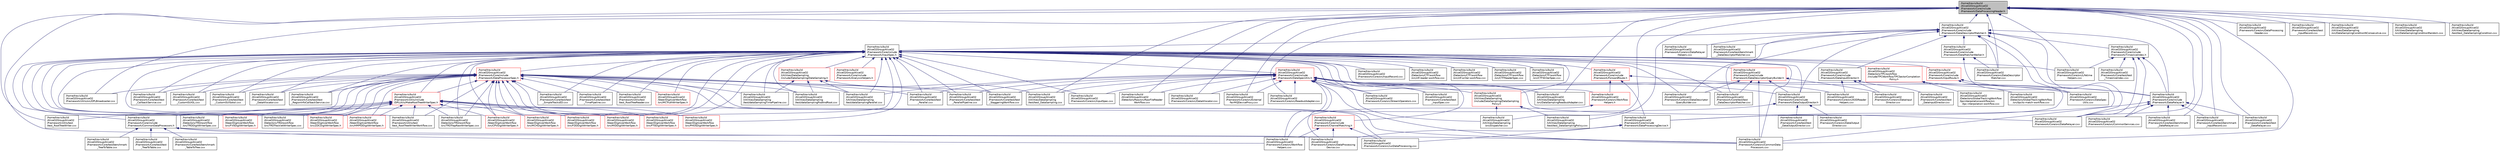 digraph "/home/travis/build/AliceO2Group/AliceO2/Framework/Core/include/Framework/DataProcessingHeader.h"
{
 // INTERACTIVE_SVG=YES
  bgcolor="transparent";
  edge [fontname="Helvetica",fontsize="10",labelfontname="Helvetica",labelfontsize="10"];
  node [fontname="Helvetica",fontsize="10",shape=record];
  Node14 [label="/home/travis/build\l/AliceO2Group/AliceO2\l/Framework/Core/include\l/Framework/DataProcessingHeader.h",height=0.2,width=0.4,color="black", fillcolor="grey75", style="filled", fontcolor="black"];
  Node14 -> Node15 [dir="back",color="midnightblue",fontsize="10",style="solid",fontname="Helvetica"];
  Node15 [label="/home/travis/build\l/AliceO2Group/AliceO2\l/Detectors/Raw/src/RawFileReader\lWorkflow.cxx",height=0.2,width=0.4,color="black",URL="$d3/d87/RawFileReaderWorkflow_8cxx.html"];
  Node14 -> Node16 [dir="back",color="midnightblue",fontsize="10",style="solid",fontname="Helvetica"];
  Node16 [label="/home/travis/build\l/AliceO2Group/AliceO2\l/Framework/Core/include\l/Framework/DataDescriptorMatcher.h",height=0.2,width=0.4,color="black",URL="$d3/da3/DataDescriptorMatcher_8h.html"];
  Node16 -> Node17 [dir="back",color="midnightblue",fontsize="10",style="solid",fontname="Helvetica"];
  Node17 [label="/home/travis/build\l/AliceO2Group/AliceO2\l/Framework/Core/include\l/Framework/DataInputDirector.h",height=0.2,width=0.4,color="black",URL="$d0/d9c/DataInputDirector_8h.html"];
  Node17 -> Node18 [dir="back",color="midnightblue",fontsize="10",style="solid",fontname="Helvetica"];
  Node18 [label="/home/travis/build\l/AliceO2Group/AliceO2\l/Framework/Core/src/AODReader\lHelpers.cxx",height=0.2,width=0.4,color="black",URL="$d4/dc5/AODReaderHelpers_8cxx.html"];
  Node17 -> Node19 [dir="back",color="midnightblue",fontsize="10",style="solid",fontname="Helvetica"];
  Node19 [label="/home/travis/build\l/AliceO2Group/AliceO2\l/Framework/Core/src/DataInput\lDirector.cxx",height=0.2,width=0.4,color="black",URL="$d6/d2a/DataInputDirector_8cxx.html"];
  Node17 -> Node20 [dir="back",color="midnightblue",fontsize="10",style="solid",fontname="Helvetica"];
  Node20 [label="/home/travis/build\l/AliceO2Group/AliceO2\l/Framework/Core/test/test\l_DataInputDirector.cxx",height=0.2,width=0.4,color="black",URL="$df/d68/test__DataInputDirector_8cxx.html"];
  Node16 -> Node21 [dir="back",color="midnightblue",fontsize="10",style="solid",fontname="Helvetica"];
  Node21 [label="/home/travis/build\l/AliceO2Group/AliceO2\l/Framework/Core/include\l/Framework/DataMatcherWalker.h",height=0.2,width=0.4,color="black",URL="$d7/dc7/DataMatcherWalker_8h.html"];
  Node21 -> Node22 [dir="back",color="midnightblue",fontsize="10",style="solid",fontname="Helvetica"];
  Node22 [label="/home/travis/build\l/AliceO2Group/AliceO2\l/Framework/Core/src/DataDescriptor\lMatcher.cxx",height=0.2,width=0.4,color="black",URL="$d0/d2b/DataDescriptorMatcher_8cxx.html"];
  Node21 -> Node23 [dir="back",color="midnightblue",fontsize="10",style="solid",fontname="Helvetica"];
  Node23 [label="/home/travis/build\l/AliceO2Group/AliceO2\l/Framework/Core/src/DataSpec\lUtils.cxx",height=0.2,width=0.4,color="black",URL="$d4/dab/DataSpecUtils_8cxx.html"];
  Node16 -> Node24 [dir="back",color="midnightblue",fontsize="10",style="solid",fontname="Helvetica"];
  Node24 [label="/home/travis/build\l/AliceO2Group/AliceO2\l/Framework/Core/include\l/Framework/DataOutputDirector.h",height=0.2,width=0.4,color="black",URL="$d4/d61/DataOutputDirector_8h.html"];
  Node24 -> Node25 [dir="back",color="midnightblue",fontsize="10",style="solid",fontname="Helvetica"];
  Node25 [label="/home/travis/build\l/AliceO2Group/AliceO2\l/Framework/Core/include\l/Framework/CommonDataProcessors.h",height=0.2,width=0.4,color="black",URL="$d6/d58/CommonDataProcessors_8h.html"];
  Node25 -> Node26 [dir="back",color="midnightblue",fontsize="10",style="solid",fontname="Helvetica"];
  Node26 [label="/home/travis/build\l/AliceO2Group/AliceO2\l/Framework/Core/src/CommonData\lProcessors.cxx",height=0.2,width=0.4,color="black",URL="$df/d93/CommonDataProcessors_8cxx.html"];
  Node25 -> Node27 [dir="back",color="midnightblue",fontsize="10",style="solid",fontname="Helvetica"];
  Node27 [label="/home/travis/build\l/AliceO2Group/AliceO2\l/Framework/Core/src/Workflow\lHelpers.cxx",height=0.2,width=0.4,color="black",URL="$dc/da7/WorkflowHelpers_8cxx.html"];
  Node25 -> Node28 [dir="back",color="midnightblue",fontsize="10",style="solid",fontname="Helvetica"];
  Node28 [label="/home/travis/build\l/AliceO2Group/AliceO2\l/Framework/Core/test/benchmark\l_TableToTree.cxx",height=0.2,width=0.4,color="black",URL="$d9/dd7/benchmark__TableToTree_8cxx.html"];
  Node25 -> Node29 [dir="back",color="midnightblue",fontsize="10",style="solid",fontname="Helvetica"];
  Node29 [label="/home/travis/build\l/AliceO2Group/AliceO2\l/Framework/Core/test/benchmark\l_TreeToTable.cxx",height=0.2,width=0.4,color="black",URL="$dc/dc4/benchmark__TreeToTable_8cxx.html"];
  Node25 -> Node30 [dir="back",color="midnightblue",fontsize="10",style="solid",fontname="Helvetica"];
  Node30 [label="/home/travis/build\l/AliceO2Group/AliceO2\l/Framework/Core/test/test\l_TreeToTable.cxx",height=0.2,width=0.4,color="black",URL="$da/dae/test__TreeToTable_8cxx.html"];
  Node24 -> Node31 [dir="back",color="midnightblue",fontsize="10",style="solid",fontname="Helvetica"];
  Node31 [label="/home/travis/build\l/AliceO2Group/AliceO2\l/Framework/Core/src/DataOutput\lDirector.cxx",height=0.2,width=0.4,color="black",URL="$db/d61/DataOutputDirector_8cxx.html"];
  Node24 -> Node32 [dir="back",color="midnightblue",fontsize="10",style="solid",fontname="Helvetica"];
  Node32 [label="/home/travis/build\l/AliceO2Group/AliceO2\l/Framework/Core/test/test\l_DataOutputDirector.cxx",height=0.2,width=0.4,color="black",URL="$d8/de2/test__DataOutputDirector_8cxx.html"];
  Node16 -> Node33 [dir="back",color="midnightblue",fontsize="10",style="solid",fontname="Helvetica"];
  Node33 [label="/home/travis/build\l/AliceO2Group/AliceO2\l/Framework/Core/include\l/Framework/DataRelayer.h",height=0.2,width=0.4,color="black",URL="$df/d59/DataRelayer_8h.html"];
  Node33 -> Node34 [dir="back",color="midnightblue",fontsize="10",style="solid",fontname="Helvetica"];
  Node34 [label="/home/travis/build\l/AliceO2Group/AliceO2\l/Framework/Core/include\l/Framework/DataProcessingDevice.h",height=0.2,width=0.4,color="black",URL="$d3/d4b/DataProcessingDevice_8h.html"];
  Node34 -> Node35 [dir="back",color="midnightblue",fontsize="10",style="solid",fontname="Helvetica"];
  Node35 [label="/home/travis/build\l/AliceO2Group/AliceO2\l/Framework/Core/src/DataProcessing\lDevice.cxx",height=0.2,width=0.4,color="black",URL="$db/dac/DataProcessingDevice_8cxx.html"];
  Node34 -> Node36 [dir="back",color="midnightblue",fontsize="10",style="solid",fontname="Helvetica"];
  Node36 [label="/home/travis/build\l/AliceO2Group/AliceO2\l/Framework/Core/src/runDataProcessing.cxx",height=0.2,width=0.4,color="black",URL="$d7/d54/runDataProcessing_8cxx.html"];
  Node33 -> Node37 [dir="back",color="midnightblue",fontsize="10",style="solid",fontname="Helvetica"];
  Node37 [label="/home/travis/build\l/AliceO2Group/AliceO2\l/Framework/Core/src/CommonServices.cxx",height=0.2,width=0.4,color="black",URL="$dd/d27/CommonServices_8cxx.html"];
  Node33 -> Node38 [dir="back",color="midnightblue",fontsize="10",style="solid",fontname="Helvetica"];
  Node38 [label="/home/travis/build\l/AliceO2Group/AliceO2\l/Framework/Core/src/DataRelayer.cxx",height=0.2,width=0.4,color="black",URL="$d1/d57/DataRelayer_8cxx.html"];
  Node33 -> Node39 [dir="back",color="midnightblue",fontsize="10",style="solid",fontname="Helvetica"];
  Node39 [label="/home/travis/build\l/AliceO2Group/AliceO2\l/Framework/Core/test/benchmark\l_DataRelayer.cxx",height=0.2,width=0.4,color="black",URL="$d8/dd6/benchmark__DataRelayer_8cxx.html"];
  Node33 -> Node40 [dir="back",color="midnightblue",fontsize="10",style="solid",fontname="Helvetica"];
  Node40 [label="/home/travis/build\l/AliceO2Group/AliceO2\l/Framework/Core/test/benchmark\l_InputRecord.cxx",height=0.2,width=0.4,color="black",URL="$df/d93/benchmark__InputRecord_8cxx.html"];
  Node33 -> Node41 [dir="back",color="midnightblue",fontsize="10",style="solid",fontname="Helvetica"];
  Node41 [label="/home/travis/build\l/AliceO2Group/AliceO2\l/Framework/Core/test/test\l_DataRelayer.cxx",height=0.2,width=0.4,color="black",URL="$dc/d6d/test__DataRelayer_8cxx.html"];
  Node16 -> Node42 [dir="back",color="midnightblue",fontsize="10",style="solid",fontname="Helvetica"];
  Node42 [label="/home/travis/build\l/AliceO2Group/AliceO2\l/Framework/Core/include\l/Framework/InputSpec.h",height=0.2,width=0.4,color="black",URL="$d5/d3f/InputSpec_8h.html"];
  Node42 -> Node43 [dir="back",color="midnightblue",fontsize="10",style="solid",fontname="Helvetica"];
  Node43 [label="/home/travis/build\l/AliceO2Group/AliceO2\l/Detectors/CTF/workflow\l/src/ctf-reader-workflow.cxx",height=0.2,width=0.4,color="black",URL="$dc/d55/ctf-reader-workflow_8cxx.html"];
  Node42 -> Node44 [dir="back",color="midnightblue",fontsize="10",style="solid",fontname="Helvetica"];
  Node44 [label="/home/travis/build\l/AliceO2Group/AliceO2\l/Detectors/CTF/workflow\l/src/ctf-writer-workflow.cxx",height=0.2,width=0.4,color="black",URL="$d7/dcb/ctf-writer-workflow_8cxx.html"];
  Node42 -> Node45 [dir="back",color="midnightblue",fontsize="10",style="solid",fontname="Helvetica"];
  Node45 [label="/home/travis/build\l/AliceO2Group/AliceO2\l/Detectors/CTF/workflow\l/src/CTFReaderSpec.cxx",height=0.2,width=0.4,color="black",URL="$d8/d12/CTFReaderSpec_8cxx.html"];
  Node42 -> Node46 [dir="back",color="midnightblue",fontsize="10",style="solid",fontname="Helvetica"];
  Node46 [label="/home/travis/build\l/AliceO2Group/AliceO2\l/Detectors/CTF/workflow\l/src/CTFWriterSpec.cxx",height=0.2,width=0.4,color="black",URL="$d4/dd7/CTFWriterSpec_8cxx.html"];
  Node42 -> Node47 [dir="back",color="midnightblue",fontsize="10",style="solid",fontname="Helvetica"];
  Node47 [label="/home/travis/build\l/AliceO2Group/AliceO2\l/Detectors/TPC/workflow\l/include/TPCWorkflow/TPCSectorCompletion\lPolicy.h",height=0.2,width=0.4,color="red",URL="$df/d6d/TPCSectorCompletionPolicy_8h.html",tooltip="DPL completion policy helper for TPC scetor data. "];
  Node47 -> Node48 [dir="back",color="midnightblue",fontsize="10",style="solid",fontname="Helvetica"];
  Node48 [label="/home/travis/build\l/AliceO2Group/AliceO2\l/Detectors/GlobalTrackingWorkflow\l/src/tpcits-match-workflow.cxx",height=0.2,width=0.4,color="black",URL="$db/d94/tpcits-match-workflow_8cxx.html"];
  Node47 -> Node49 [dir="back",color="midnightblue",fontsize="10",style="solid",fontname="Helvetica"];
  Node49 [label="/home/travis/build\l/AliceO2Group/AliceO2\l/Detectors/GlobalTrackingWorkflow\l/tpcinterpolationworkflow/src\l/tpc-interpolation-workflow.cxx",height=0.2,width=0.4,color="black",URL="$d5/d57/tpc-interpolation-workflow_8cxx.html"];
  Node42 -> Node52 [dir="back",color="midnightblue",fontsize="10",style="solid",fontname="Helvetica"];
  Node52 [label="/home/travis/build\l/AliceO2Group/AliceO2\l/Detectors/TRD/workflow\l/src/TRDDigitWriterSpec.cxx",height=0.2,width=0.4,color="black",URL="$dd/d1a/TRDDigitWriterSpec_8cxx.html"];
  Node42 -> Node53 [dir="back",color="midnightblue",fontsize="10",style="solid",fontname="Helvetica"];
  Node53 [label="/home/travis/build\l/AliceO2Group/AliceO2\l/Detectors/TRD/workflow\l/src/TRDTrackletWriterSpec.cxx",height=0.2,width=0.4,color="black",URL="$d0/dfb/TRDTrackletWriterSpec_8cxx.html"];
  Node42 -> Node54 [dir="back",color="midnightblue",fontsize="10",style="solid",fontname="Helvetica"];
  Node54 [label="/home/travis/build\l/AliceO2Group/AliceO2\l/Detectors/TRD/workflow\l/src/TRDTrapRawWriterSpec.cxx",height=0.2,width=0.4,color="black",URL="$d1/d78/TRDTrapRawWriterSpec_8cxx.html"];
  Node42 -> Node55 [dir="back",color="midnightblue",fontsize="10",style="solid",fontname="Helvetica"];
  Node55 [label="/home/travis/build\l/AliceO2Group/AliceO2\l/Framework/Core/include\l/Framework/AnalysisHelpers.h",height=0.2,width=0.4,color="red",URL="$db/d34/AnalysisHelpers_8h.html"];
  Node42 -> Node151 [dir="back",color="midnightblue",fontsize="10",style="solid",fontname="Helvetica"];
  Node151 [label="/home/travis/build\l/AliceO2Group/AliceO2\l/Framework/Core/include\l/Framework/ChannelMatching.h",height=0.2,width=0.4,color="red",URL="$d3/d2c/ChannelMatching_8h.html"];
  Node151 -> Node35 [dir="back",color="midnightblue",fontsize="10",style="solid",fontname="Helvetica"];
  Node151 -> Node36 [dir="back",color="midnightblue",fontsize="10",style="solid",fontname="Helvetica"];
  Node151 -> Node27 [dir="back",color="midnightblue",fontsize="10",style="solid",fontname="Helvetica"];
  Node42 -> Node25 [dir="back",color="midnightblue",fontsize="10",style="solid",fontname="Helvetica"];
  Node42 -> Node155 [dir="back",color="midnightblue",fontsize="10",style="solid",fontname="Helvetica"];
  Node155 [label="/home/travis/build\l/AliceO2Group/AliceO2\l/Framework/Core/include\l/Framework/DataDescriptorQueryBuilder.h",height=0.2,width=0.4,color="red",URL="$db/de2/DataDescriptorQueryBuilder_8h.html"];
  Node155 -> Node24 [dir="back",color="midnightblue",fontsize="10",style="solid",fontname="Helvetica"];
  Node155 -> Node26 [dir="back",color="midnightblue",fontsize="10",style="solid",fontname="Helvetica"];
  Node155 -> Node156 [dir="back",color="midnightblue",fontsize="10",style="solid",fontname="Helvetica"];
  Node156 [label="/home/travis/build\l/AliceO2Group/AliceO2\l/Framework/Core/src/DataDescriptor\lQueryBuilder.cxx",height=0.2,width=0.4,color="black",URL="$d3/d17/DataDescriptorQueryBuilder_8cxx.html"];
  Node155 -> Node19 [dir="back",color="midnightblue",fontsize="10",style="solid",fontname="Helvetica"];
  Node155 -> Node160 [dir="back",color="midnightblue",fontsize="10",style="solid",fontname="Helvetica"];
  Node160 [label="/home/travis/build\l/AliceO2Group/AliceO2\l/Framework/Core/test/test\l_DataDescriptorMatcher.cxx",height=0.2,width=0.4,color="black",URL="$dd/d1e/test__DataDescriptorMatcher_8cxx.html"];
  Node42 -> Node24 [dir="back",color="midnightblue",fontsize="10",style="solid",fontname="Helvetica"];
  Node42 -> Node163 [dir="back",color="midnightblue",fontsize="10",style="solid",fontname="Helvetica"];
  Node163 [label="/home/travis/build\l/AliceO2Group/AliceO2\l/Framework/Core/include\l/Framework/DataProcessorSpec.h",height=0.2,width=0.4,color="red",URL="$d0/df4/DataProcessorSpec_8h.html"];
  Node163 -> Node52 [dir="back",color="midnightblue",fontsize="10",style="solid",fontname="Helvetica"];
  Node163 -> Node53 [dir="back",color="midnightblue",fontsize="10",style="solid",fontname="Helvetica"];
  Node163 -> Node54 [dir="back",color="midnightblue",fontsize="10",style="solid",fontname="Helvetica"];
  Node163 -> Node25 [dir="back",color="midnightblue",fontsize="10",style="solid",fontname="Helvetica"];
  Node163 -> Node26 [dir="back",color="midnightblue",fontsize="10",style="solid",fontname="Helvetica"];
  Node163 -> Node36 [dir="back",color="midnightblue",fontsize="10",style="solid",fontname="Helvetica"];
  Node163 -> Node531 [dir="back",color="midnightblue",fontsize="10",style="solid",fontname="Helvetica"];
  Node531 [label="/home/travis/build\l/AliceO2Group/AliceO2\l/Framework/Core/test/test\l_CallbackService.cxx",height=0.2,width=0.4,color="black",URL="$db/d30/test__CallbackService_8cxx.html"];
  Node163 -> Node533 [dir="back",color="midnightblue",fontsize="10",style="solid",fontname="Helvetica"];
  Node533 [label="/home/travis/build\l/AliceO2Group/AliceO2\l/Framework/Core/test/test\l_CustomGUIGL.cxx",height=0.2,width=0.4,color="black",URL="$d5/d47/test__CustomGUIGL_8cxx.html"];
  Node163 -> Node534 [dir="back",color="midnightblue",fontsize="10",style="solid",fontname="Helvetica"];
  Node534 [label="/home/travis/build\l/AliceO2Group/AliceO2\l/Framework/Core/test/test\l_CustomGUISokol.cxx",height=0.2,width=0.4,color="black",URL="$d6/dd1/test__CustomGUISokol_8cxx.html"];
  Node163 -> Node535 [dir="back",color="midnightblue",fontsize="10",style="solid",fontname="Helvetica"];
  Node535 [label="/home/travis/build\l/AliceO2Group/AliceO2\l/Framework/Core/test/test\l_DataAllocator.cxx",height=0.2,width=0.4,color="black",URL="$d2/da2/test__DataAllocator_8cxx.html"];
  Node163 -> Node537 [dir="back",color="midnightblue",fontsize="10",style="solid",fontname="Helvetica"];
  Node537 [label="/home/travis/build\l/AliceO2Group/AliceO2\l/Framework/Core/test/test\l_Parallel.cxx",height=0.2,width=0.4,color="black",URL="$d3/d66/test__Parallel_8cxx.html"];
  Node163 -> Node538 [dir="back",color="midnightblue",fontsize="10",style="solid",fontname="Helvetica"];
  Node538 [label="/home/travis/build\l/AliceO2Group/AliceO2\l/Framework/Core/test/test\l_ParallelPipeline.cxx",height=0.2,width=0.4,color="black",URL="$d8/d7e/test__ParallelPipeline_8cxx.html"];
  Node163 -> Node541 [dir="back",color="midnightblue",fontsize="10",style="solid",fontname="Helvetica"];
  Node541 [label="/home/travis/build\l/AliceO2Group/AliceO2\l/Framework/Core/test/test\l_RegionInfoCallbackService.cxx",height=0.2,width=0.4,color="black",URL="$d7/d71/test__RegionInfoCallbackService_8cxx.html"];
  Node163 -> Node548 [dir="back",color="midnightblue",fontsize="10",style="solid",fontname="Helvetica"];
  Node548 [label="/home/travis/build\l/AliceO2Group/AliceO2\l/Framework/Core/test/test\l_SimpleTracksED.cxx",height=0.2,width=0.4,color="black",URL="$d7/d18/test__SimpleTracksED_8cxx.html"];
  Node163 -> Node485 [dir="back",color="midnightblue",fontsize="10",style="solid",fontname="Helvetica"];
  Node485 [label="/home/travis/build\l/AliceO2Group/AliceO2\l/Framework/Core/test/test\l_StaggeringWorkflow.cxx",height=0.2,width=0.4,color="black",URL="$dd/d16/test__StaggeringWorkflow_8cxx.html"];
  Node163 -> Node553 [dir="back",color="midnightblue",fontsize="10",style="solid",fontname="Helvetica"];
  Node553 [label="/home/travis/build\l/AliceO2Group/AliceO2\l/Framework/Core/test/test\l_TimePipeline.cxx",height=0.2,width=0.4,color="black",URL="$d1/d4f/test__TimePipeline_8cxx.html"];
  Node163 -> Node619 [dir="back",color="midnightblue",fontsize="10",style="solid",fontname="Helvetica"];
  Node619 [label="/home/travis/build\l/AliceO2Group/AliceO2\l/Framework/Utils/include\l/DPLUtils/MakeRootTreeWriterSpec.h",height=0.2,width=0.4,color="red",URL="$d5/dc8/MakeRootTreeWriterSpec_8h.html",tooltip="Configurable generator for RootTreeWriter processor spec. "];
  Node619 -> Node52 [dir="back",color="midnightblue",fontsize="10",style="solid",fontname="Helvetica"];
  Node619 -> Node53 [dir="back",color="midnightblue",fontsize="10",style="solid",fontname="Helvetica"];
  Node619 -> Node54 [dir="back",color="midnightblue",fontsize="10",style="solid",fontname="Helvetica"];
  Node619 -> Node620 [dir="back",color="midnightblue",fontsize="10",style="solid",fontname="Helvetica"];
  Node620 [label="/home/travis/build\l/AliceO2Group/AliceO2\l/Framework/Utils/test\l/test_RootTreeWriter.cxx",height=0.2,width=0.4,color="black",URL="$da/dcf/test__RootTreeWriter_8cxx.html"];
  Node619 -> Node568 [dir="back",color="midnightblue",fontsize="10",style="solid",fontname="Helvetica"];
  Node568 [label="/home/travis/build\l/AliceO2Group/AliceO2\l/Framework/Utils/test\l/test_RootTreeWriterWorkflow.cxx",height=0.2,width=0.4,color="black",URL="$d1/d02/test__RootTreeWriterWorkflow_8cxx.html"];
  Node619 -> Node621 [dir="back",color="midnightblue",fontsize="10",style="solid",fontname="Helvetica"];
  Node621 [label="/home/travis/build\l/AliceO2Group/AliceO2\l/Steer/DigitizerWorkflow\l/src/CPVDigitWriterSpec.h",height=0.2,width=0.4,color="red",URL="$d1/dc0/CPVDigitWriterSpec_8h.html"];
  Node619 -> Node623 [dir="back",color="midnightblue",fontsize="10",style="solid",fontname="Helvetica"];
  Node623 [label="/home/travis/build\l/AliceO2Group/AliceO2\l/Steer/DigitizerWorkflow\l/src/FDDDigitWriterSpec.h",height=0.2,width=0.4,color="red",URL="$d8/dcd/FDDDigitWriterSpec_8h.html"];
  Node619 -> Node624 [dir="back",color="midnightblue",fontsize="10",style="solid",fontname="Helvetica"];
  Node624 [label="/home/travis/build\l/AliceO2Group/AliceO2\l/Steer/DigitizerWorkflow\l/src/FT0DigitWriterSpec.h",height=0.2,width=0.4,color="red",URL="$d2/d92/Steer_2DigitizerWorkflow_2src_2FT0DigitWriterSpec_8h.html"];
  Node619 -> Node625 [dir="back",color="midnightblue",fontsize="10",style="solid",fontname="Helvetica"];
  Node625 [label="/home/travis/build\l/AliceO2Group/AliceO2\l/Steer/DigitizerWorkflow\l/src/FV0DigitWriterSpec.h",height=0.2,width=0.4,color="red",URL="$d3/d12/FV0DigitWriterSpec_8h.html"];
  Node619 -> Node626 [dir="back",color="midnightblue",fontsize="10",style="solid",fontname="Helvetica"];
  Node626 [label="/home/travis/build\l/AliceO2Group/AliceO2\l/Steer/DigitizerWorkflow\l/src/HMPIDDigitWriterSpec.h",height=0.2,width=0.4,color="red",URL="$d5/d5b/HMPIDDigitWriterSpec_8h.html"];
  Node619 -> Node627 [dir="back",color="midnightblue",fontsize="10",style="solid",fontname="Helvetica"];
  Node627 [label="/home/travis/build\l/AliceO2Group/AliceO2\l/Steer/DigitizerWorkflow\l/src/MCHDigitWriterSpec.h",height=0.2,width=0.4,color="red",URL="$d8/d60/MCHDigitWriterSpec_8h.html"];
  Node619 -> Node628 [dir="back",color="midnightblue",fontsize="10",style="solid",fontname="Helvetica"];
  Node628 [label="/home/travis/build\l/AliceO2Group/AliceO2\l/Steer/DigitizerWorkflow\l/src/MIDDigitWriterSpec.h",height=0.2,width=0.4,color="red",URL="$d9/d65/MIDDigitWriterSpec_8h.html"];
  Node619 -> Node629 [dir="back",color="midnightblue",fontsize="10",style="solid",fontname="Helvetica"];
  Node629 [label="/home/travis/build\l/AliceO2Group/AliceO2\l/Steer/DigitizerWorkflow\l/src/PHOSDigitWriterSpec.h",height=0.2,width=0.4,color="red",URL="$d4/d33/PHOSDigitWriterSpec_8h.html"];
  Node619 -> Node630 [dir="back",color="midnightblue",fontsize="10",style="solid",fontname="Helvetica"];
  Node630 [label="/home/travis/build\l/AliceO2Group/AliceO2\l/Steer/DigitizerWorkflow\l/src/ZDCDigitWriterSpec.h",height=0.2,width=0.4,color="red",URL="$d9/d31/ZDCDigitWriterSpec_8h.html"];
  Node163 -> Node632 [dir="back",color="midnightblue",fontsize="10",style="solid",fontname="Helvetica"];
  Node632 [label="/home/travis/build\l/AliceO2Group/AliceO2\l/Framework/Utils/src/DPLBroadcaster.cxx",height=0.2,width=0.4,color="black",URL="$d5/d63/DPLBroadcaster_8cxx.html",tooltip="Implementation of generic DPL broadcaster, v0.1. "];
  Node163 -> Node567 [dir="back",color="midnightblue",fontsize="10",style="solid",fontname="Helvetica"];
  Node567 [label="/home/travis/build\l/AliceO2Group/AliceO2\l/Framework/Utils/test\l/test_RootTreeReader.cxx",height=0.2,width=0.4,color="black",URL="$d6/d0d/test__RootTreeReader_8cxx.html"];
  Node163 -> Node568 [dir="back",color="midnightblue",fontsize="10",style="solid",fontname="Helvetica"];
  Node163 -> Node621 [dir="back",color="midnightblue",fontsize="10",style="solid",fontname="Helvetica"];
  Node163 -> Node623 [dir="back",color="midnightblue",fontsize="10",style="solid",fontname="Helvetica"];
  Node163 -> Node624 [dir="back",color="midnightblue",fontsize="10",style="solid",fontname="Helvetica"];
  Node163 -> Node625 [dir="back",color="midnightblue",fontsize="10",style="solid",fontname="Helvetica"];
  Node163 -> Node626 [dir="back",color="midnightblue",fontsize="10",style="solid",fontname="Helvetica"];
  Node163 -> Node627 [dir="back",color="midnightblue",fontsize="10",style="solid",fontname="Helvetica"];
  Node163 -> Node659 [dir="back",color="midnightblue",fontsize="10",style="solid",fontname="Helvetica"];
  Node659 [label="/home/travis/build\l/AliceO2Group/AliceO2\l/Steer/DigitizerWorkflow\l/src/MCTruthWriterSpec.h",height=0.2,width=0.4,color="red",URL="$de/dbe/MCTruthWriterSpec_8h.html"];
  Node163 -> Node628 [dir="back",color="midnightblue",fontsize="10",style="solid",fontname="Helvetica"];
  Node163 -> Node629 [dir="back",color="midnightblue",fontsize="10",style="solid",fontname="Helvetica"];
  Node163 -> Node630 [dir="back",color="midnightblue",fontsize="10",style="solid",fontname="Helvetica"];
  Node163 -> Node570 [dir="back",color="midnightblue",fontsize="10",style="solid",fontname="Helvetica"];
  Node570 [label="/home/travis/build\l/AliceO2Group/AliceO2\l/Utilities/DataSampling\l/test/dataSamplingParallel.cxx",height=0.2,width=0.4,color="black",URL="$d3/dbe/dataSamplingParallel_8cxx.html"];
  Node163 -> Node571 [dir="back",color="midnightblue",fontsize="10",style="solid",fontname="Helvetica"];
  Node571 [label="/home/travis/build\l/AliceO2Group/AliceO2\l/Utilities/DataSampling\l/test/dataSamplingPodAndRoot.cxx",height=0.2,width=0.4,color="black",URL="$de/da3/dataSamplingPodAndRoot_8cxx.html"];
  Node163 -> Node572 [dir="back",color="midnightblue",fontsize="10",style="solid",fontname="Helvetica"];
  Node572 [label="/home/travis/build\l/AliceO2Group/AliceO2\l/Utilities/DataSampling\l/test/dataSamplingTimePipeline.cxx",height=0.2,width=0.4,color="black",URL="$db/d9e/dataSamplingTimePipeline_8cxx.html"];
  Node42 -> Node675 [dir="back",color="midnightblue",fontsize="10",style="solid",fontname="Helvetica"];
  Node675 [label="/home/travis/build\l/AliceO2Group/AliceO2\l/Framework/Core/include\l/Framework/DataSpecUtils.h",height=0.2,width=0.4,color="red",URL="$d6/d68/DataSpecUtils_8h.html"];
  Node675 -> Node15 [dir="back",color="midnightblue",fontsize="10",style="solid",fontname="Helvetica"];
  Node675 -> Node24 [dir="back",color="midnightblue",fontsize="10",style="solid",fontname="Helvetica"];
  Node675 -> Node18 [dir="back",color="midnightblue",fontsize="10",style="solid",fontname="Helvetica"];
  Node675 -> Node26 [dir="back",color="midnightblue",fontsize="10",style="solid",fontname="Helvetica"];
  Node675 -> Node705 [dir="back",color="midnightblue",fontsize="10",style="solid",fontname="Helvetica"];
  Node705 [label="/home/travis/build\l/AliceO2Group/AliceO2\l/Framework/Core/src/DataAllocator.cxx",height=0.2,width=0.4,color="black",URL="$db/d9d/DataAllocator_8cxx.html"];
  Node675 -> Node35 [dir="back",color="midnightblue",fontsize="10",style="solid",fontname="Helvetica"];
  Node675 -> Node38 [dir="back",color="midnightblue",fontsize="10",style="solid",fontname="Helvetica"];
  Node675 -> Node23 [dir="back",color="midnightblue",fontsize="10",style="solid",fontname="Helvetica"];
  Node675 -> Node466 [dir="back",color="midnightblue",fontsize="10",style="solid",fontname="Helvetica"];
  Node466 [label="/home/travis/build\l/AliceO2Group/AliceO2\l/Framework/Core/src/External\lFairMQDeviceProxy.cxx",height=0.2,width=0.4,color="black",URL="$dc/df3/ExternalFairMQDeviceProxy_8cxx.html"];
  Node675 -> Node706 [dir="back",color="midnightblue",fontsize="10",style="solid",fontname="Helvetica"];
  Node706 [label="/home/travis/build\l/AliceO2Group/AliceO2\l/Framework/Core/src/InputSpec.cxx",height=0.2,width=0.4,color="black",URL="$d6/dda/InputSpec_8cxx.html"];
  Node675 -> Node500 [dir="back",color="midnightblue",fontsize="10",style="solid",fontname="Helvetica"];
  Node500 [label="/home/travis/build\l/AliceO2Group/AliceO2\l/Framework/Core/src/ReadoutAdapter.cxx",height=0.2,width=0.4,color="black",URL="$da/df2/ReadoutAdapter_8cxx.html"];
  Node675 -> Node707 [dir="back",color="midnightblue",fontsize="10",style="solid",fontname="Helvetica"];
  Node707 [label="/home/travis/build\l/AliceO2Group/AliceO2\l/Framework/Core/src/StreamOperators.cxx",height=0.2,width=0.4,color="black",URL="$d2/d13/StreamOperators_8cxx.html"];
  Node675 -> Node27 [dir="back",color="midnightblue",fontsize="10",style="solid",fontname="Helvetica"];
  Node675 -> Node708 [dir="back",color="midnightblue",fontsize="10",style="solid",fontname="Helvetica"];
  Node708 [label="/home/travis/build\l/AliceO2Group/AliceO2\l/Framework/Core/test/test\l_InputSpec.cxx",height=0.2,width=0.4,color="black",URL="$d5/d5b/test__InputSpec_8cxx.html"];
  Node675 -> Node537 [dir="back",color="midnightblue",fontsize="10",style="solid",fontname="Helvetica"];
  Node675 -> Node538 [dir="back",color="midnightblue",fontsize="10",style="solid",fontname="Helvetica"];
  Node675 -> Node485 [dir="back",color="midnightblue",fontsize="10",style="solid",fontname="Helvetica"];
  Node675 -> Node709 [dir="back",color="midnightblue",fontsize="10",style="solid",fontname="Helvetica"];
  Node709 [label="/home/travis/build\l/AliceO2Group/AliceO2\l/Utilities/DataSampling\l/include/DataSampling/DataSampling\lPolicy.h",height=0.2,width=0.4,color="red",URL="$d2/d1b/DataSamplingPolicy_8h.html",tooltip="A declaration of O2 Data Sampling Policy. "];
  Node709 -> Node495 [dir="back",color="midnightblue",fontsize="10",style="solid",fontname="Helvetica"];
  Node495 [label="/home/travis/build\l/AliceO2Group/AliceO2\l/Utilities/DataSampling\l/src/Dispatcher.cxx",height=0.2,width=0.4,color="black",URL="$d1/dca/Dispatcher_8cxx.html",tooltip="Implementation of Dispatcher for O2 Data Sampling. "];
  Node709 -> Node710 [dir="back",color="midnightblue",fontsize="10",style="solid",fontname="Helvetica"];
  Node710 [label="/home/travis/build\l/AliceO2Group/AliceO2\l/Utilities/DataSampling\l/test/test_DataSamplingPolicy.cxx",height=0.2,width=0.4,color="black",URL="$d3/ddc/test__DataSamplingPolicy_8cxx.html"];
  Node675 -> Node508 [dir="back",color="midnightblue",fontsize="10",style="solid",fontname="Helvetica"];
  Node508 [label="/home/travis/build\l/AliceO2Group/AliceO2\l/Utilities/DataSampling\l/src/DataSamplingReadoutAdapter.cxx",height=0.2,width=0.4,color="black",URL="$dc/da2/DataSamplingReadoutAdapter_8cxx.html"];
  Node675 -> Node495 [dir="back",color="midnightblue",fontsize="10",style="solid",fontname="Helvetica"];
  Node675 -> Node570 [dir="back",color="midnightblue",fontsize="10",style="solid",fontname="Helvetica"];
  Node675 -> Node509 [dir="back",color="midnightblue",fontsize="10",style="solid",fontname="Helvetica"];
  Node509 [label="/home/travis/build\l/AliceO2Group/AliceO2\l/Utilities/DataSampling\l/test/test_DataSampling.cxx",height=0.2,width=0.4,color="black",URL="$d1/de8/test__DataSampling_8cxx.html"];
  Node42 -> Node711 [dir="back",color="midnightblue",fontsize="10",style="solid",fontname="Helvetica"];
  Node711 [label="/home/travis/build\l/AliceO2Group/AliceO2\l/Framework/Core/include\l/Framework/ForwardRoute.h",height=0.2,width=0.4,color="red",URL="$d7/d12/ForwardRoute_8h.html"];
  Node711 -> Node34 [dir="back",color="midnightblue",fontsize="10",style="solid",fontname="Helvetica"];
  Node711 -> Node33 [dir="back",color="midnightblue",fontsize="10",style="solid",fontname="Helvetica"];
  Node711 -> Node596 [dir="back",color="midnightblue",fontsize="10",style="solid",fontname="Helvetica"];
  Node596 [label="/home/travis/build\l/AliceO2Group/AliceO2\l/Framework/Core/src/Workflow\lHelpers.h",height=0.2,width=0.4,color="red",URL="$d9/da0/WorkflowHelpers_8h.html"];
  Node596 -> Node27 [dir="back",color="midnightblue",fontsize="10",style="solid",fontname="Helvetica"];
  Node42 -> Node712 [dir="back",color="midnightblue",fontsize="10",style="solid",fontname="Helvetica"];
  Node712 [label="/home/travis/build\l/AliceO2Group/AliceO2\l/Framework/Core/include\l/Framework/InputRoute.h",height=0.2,width=0.4,color="red",URL="$d5/d19/InputRoute_8h.html"];
  Node712 -> Node34 [dir="back",color="midnightblue",fontsize="10",style="solid",fontname="Helvetica"];
  Node712 -> Node33 [dir="back",color="midnightblue",fontsize="10",style="solid",fontname="Helvetica"];
  Node42 -> Node26 [dir="back",color="midnightblue",fontsize="10",style="solid",fontname="Helvetica"];
  Node42 -> Node156 [dir="back",color="midnightblue",fontsize="10",style="solid",fontname="Helvetica"];
  Node42 -> Node596 [dir="back",color="midnightblue",fontsize="10",style="solid",fontname="Helvetica"];
  Node42 -> Node698 [dir="back",color="midnightblue",fontsize="10",style="solid",fontname="Helvetica"];
  Node698 [label="/home/travis/build\l/AliceO2Group/AliceO2\l/Framework/Core/src/InputRecord.cxx",height=0.2,width=0.4,color="black",URL="$df/d8e/InputRecord_8cxx.html"];
  Node42 -> Node706 [dir="back",color="midnightblue",fontsize="10",style="solid",fontname="Helvetica"];
  Node42 -> Node715 [dir="back",color="midnightblue",fontsize="10",style="solid",fontname="Helvetica"];
  Node715 [label="/home/travis/build\l/AliceO2Group/AliceO2\l/Framework/Core/src/Lifetime\lHelpers.cxx",height=0.2,width=0.4,color="black",URL="$d4/d7a/LifetimeHelpers_8cxx.html"];
  Node42 -> Node707 [dir="back",color="midnightblue",fontsize="10",style="solid",fontname="Helvetica"];
  Node42 -> Node531 [dir="back",color="midnightblue",fontsize="10",style="solid",fontname="Helvetica"];
  Node42 -> Node533 [dir="back",color="midnightblue",fontsize="10",style="solid",fontname="Helvetica"];
  Node42 -> Node534 [dir="back",color="midnightblue",fontsize="10",style="solid",fontname="Helvetica"];
  Node42 -> Node535 [dir="back",color="midnightblue",fontsize="10",style="solid",fontname="Helvetica"];
  Node42 -> Node160 [dir="back",color="midnightblue",fontsize="10",style="solid",fontname="Helvetica"];
  Node42 -> Node708 [dir="back",color="midnightblue",fontsize="10",style="solid",fontname="Helvetica"];
  Node42 -> Node537 [dir="back",color="midnightblue",fontsize="10",style="solid",fontname="Helvetica"];
  Node42 -> Node538 [dir="back",color="midnightblue",fontsize="10",style="solid",fontname="Helvetica"];
  Node42 -> Node541 [dir="back",color="midnightblue",fontsize="10",style="solid",fontname="Helvetica"];
  Node42 -> Node548 [dir="back",color="midnightblue",fontsize="10",style="solid",fontname="Helvetica"];
  Node42 -> Node485 [dir="back",color="midnightblue",fontsize="10",style="solid",fontname="Helvetica"];
  Node42 -> Node553 [dir="back",color="midnightblue",fontsize="10",style="solid",fontname="Helvetica"];
  Node42 -> Node619 [dir="back",color="midnightblue",fontsize="10",style="solid",fontname="Helvetica"];
  Node42 -> Node567 [dir="back",color="midnightblue",fontsize="10",style="solid",fontname="Helvetica"];
  Node42 -> Node568 [dir="back",color="midnightblue",fontsize="10",style="solid",fontname="Helvetica"];
  Node42 -> Node621 [dir="back",color="midnightblue",fontsize="10",style="solid",fontname="Helvetica"];
  Node42 -> Node623 [dir="back",color="midnightblue",fontsize="10",style="solid",fontname="Helvetica"];
  Node42 -> Node624 [dir="back",color="midnightblue",fontsize="10",style="solid",fontname="Helvetica"];
  Node42 -> Node625 [dir="back",color="midnightblue",fontsize="10",style="solid",fontname="Helvetica"];
  Node42 -> Node626 [dir="back",color="midnightblue",fontsize="10",style="solid",fontname="Helvetica"];
  Node42 -> Node627 [dir="back",color="midnightblue",fontsize="10",style="solid",fontname="Helvetica"];
  Node42 -> Node659 [dir="back",color="midnightblue",fontsize="10",style="solid",fontname="Helvetica"];
  Node42 -> Node628 [dir="back",color="midnightblue",fontsize="10",style="solid",fontname="Helvetica"];
  Node42 -> Node629 [dir="back",color="midnightblue",fontsize="10",style="solid",fontname="Helvetica"];
  Node42 -> Node630 [dir="back",color="midnightblue",fontsize="10",style="solid",fontname="Helvetica"];
  Node42 -> Node611 [dir="back",color="midnightblue",fontsize="10",style="solid",fontname="Helvetica"];
  Node611 [label="/home/travis/build\l/AliceO2Group/AliceO2\l/Utilities/DataSampling\l/include/DataSampling/DataSampling.h",height=0.2,width=0.4,color="red",URL="$d7/d78/DataSampling_8h.html",tooltip="Definition of O2 Data Sampling, v1.0. "];
  Node611 -> Node570 [dir="back",color="midnightblue",fontsize="10",style="solid",fontname="Helvetica"];
  Node611 -> Node571 [dir="back",color="midnightblue",fontsize="10",style="solid",fontname="Helvetica"];
  Node611 -> Node572 [dir="back",color="midnightblue",fontsize="10",style="solid",fontname="Helvetica"];
  Node611 -> Node509 [dir="back",color="midnightblue",fontsize="10",style="solid",fontname="Helvetica"];
  Node42 -> Node709 [dir="back",color="midnightblue",fontsize="10",style="solid",fontname="Helvetica"];
  Node42 -> Node570 [dir="back",color="midnightblue",fontsize="10",style="solid",fontname="Helvetica"];
  Node42 -> Node571 [dir="back",color="midnightblue",fontsize="10",style="solid",fontname="Helvetica"];
  Node42 -> Node572 [dir="back",color="midnightblue",fontsize="10",style="solid",fontname="Helvetica"];
  Node16 -> Node716 [dir="back",color="midnightblue",fontsize="10",style="solid",fontname="Helvetica"];
  Node716 [label="/home/travis/build\l/AliceO2Group/AliceO2\l/Framework/Core/include\l/Framework/TimesliceIndex.h",height=0.2,width=0.4,color="black",URL="$d4/def/TimesliceIndex_8h.html"];
  Node716 -> Node33 [dir="back",color="midnightblue",fontsize="10",style="solid",fontname="Helvetica"];
  Node716 -> Node37 [dir="back",color="midnightblue",fontsize="10",style="solid",fontname="Helvetica"];
  Node716 -> Node38 [dir="back",color="midnightblue",fontsize="10",style="solid",fontname="Helvetica"];
  Node716 -> Node715 [dir="back",color="midnightblue",fontsize="10",style="solid",fontname="Helvetica"];
  Node716 -> Node717 [dir="back",color="midnightblue",fontsize="10",style="solid",fontname="Helvetica"];
  Node717 [label="/home/travis/build\l/AliceO2Group/AliceO2\l/Framework/Core/test/test\l_TimesliceIndex.cxx",height=0.2,width=0.4,color="black",URL="$df/dc4/test__TimesliceIndex_8cxx.html"];
  Node16 -> Node26 [dir="back",color="midnightblue",fontsize="10",style="solid",fontname="Helvetica"];
  Node16 -> Node22 [dir="back",color="midnightblue",fontsize="10",style="solid",fontname="Helvetica"];
  Node16 -> Node156 [dir="back",color="midnightblue",fontsize="10",style="solid",fontname="Helvetica"];
  Node16 -> Node38 [dir="back",color="midnightblue",fontsize="10",style="solid",fontname="Helvetica"];
  Node16 -> Node714 [dir="back",color="midnightblue",fontsize="10",style="solid",fontname="Helvetica"];
  Node714 [label="/home/travis/build\l/AliceO2Group/AliceO2\l/Framework/Core/src/DataRelayer\lHelpers.cxx",height=0.2,width=0.4,color="black",URL="$df/d68/DataRelayerHelpers_8cxx.html"];
  Node16 -> Node23 [dir="back",color="midnightblue",fontsize="10",style="solid",fontname="Helvetica"];
  Node16 -> Node718 [dir="back",color="midnightblue",fontsize="10",style="solid",fontname="Helvetica"];
  Node718 [label="/home/travis/build\l/AliceO2Group/AliceO2\l/Framework/Core/test/benchmark\l_DataDescriptorMatcher.cxx",height=0.2,width=0.4,color="black",URL="$d5/de4/benchmark__DataDescriptorMatcher_8cxx.html"];
  Node16 -> Node160 [dir="back",color="midnightblue",fontsize="10",style="solid",fontname="Helvetica"];
  Node14 -> Node26 [dir="back",color="midnightblue",fontsize="10",style="solid",fontname="Helvetica"];
  Node14 -> Node705 [dir="back",color="midnightblue",fontsize="10",style="solid",fontname="Helvetica"];
  Node14 -> Node22 [dir="back",color="midnightblue",fontsize="10",style="solid",fontname="Helvetica"];
  Node14 -> Node35 [dir="back",color="midnightblue",fontsize="10",style="solid",fontname="Helvetica"];
  Node14 -> Node719 [dir="back",color="midnightblue",fontsize="10",style="solid",fontname="Helvetica"];
  Node719 [label="/home/travis/build\l/AliceO2Group/AliceO2\l/Framework/Core/src/DataProcessing\lHeader.cxx",height=0.2,width=0.4,color="black",URL="$d8/d4b/DataProcessingHeader_8cxx.html"];
  Node14 -> Node38 [dir="back",color="midnightblue",fontsize="10",style="solid",fontname="Helvetica"];
  Node14 -> Node466 [dir="back",color="midnightblue",fontsize="10",style="solid",fontname="Helvetica"];
  Node14 -> Node715 [dir="back",color="midnightblue",fontsize="10",style="solid",fontname="Helvetica"];
  Node14 -> Node500 [dir="back",color="midnightblue",fontsize="10",style="solid",fontname="Helvetica"];
  Node14 -> Node39 [dir="back",color="midnightblue",fontsize="10",style="solid",fontname="Helvetica"];
  Node14 -> Node40 [dir="back",color="midnightblue",fontsize="10",style="solid",fontname="Helvetica"];
  Node14 -> Node41 [dir="back",color="midnightblue",fontsize="10",style="solid",fontname="Helvetica"];
  Node14 -> Node699 [dir="back",color="midnightblue",fontsize="10",style="solid",fontname="Helvetica"];
  Node699 [label="/home/travis/build\l/AliceO2Group/AliceO2\l/Framework/Core/test/test\l_InputRecord.cxx",height=0.2,width=0.4,color="black",URL="$df/dc1/test__InputRecord_8cxx.html"];
  Node14 -> Node632 [dir="back",color="midnightblue",fontsize="10",style="solid",fontname="Helvetica"];
  Node14 -> Node620 [dir="back",color="midnightblue",fontsize="10",style="solid",fontname="Helvetica"];
  Node14 -> Node720 [dir="back",color="midnightblue",fontsize="10",style="solid",fontname="Helvetica"];
  Node720 [label="/home/travis/build\l/AliceO2Group/AliceO2\l/Utilities/DataSampling\l/src/DataSamplingConditionNConsecutive.cxx",height=0.2,width=0.4,color="black",URL="$d0/dd6/DataSamplingConditionNConsecutive_8cxx.html",tooltip="Implementation of DataSamplingConditionNConsecutive. "];
  Node14 -> Node721 [dir="back",color="midnightblue",fontsize="10",style="solid",fontname="Helvetica"];
  Node721 [label="/home/travis/build\l/AliceO2Group/AliceO2\l/Utilities/DataSampling\l/src/DataSamplingConditionRandom.cxx",height=0.2,width=0.4,color="black",URL="$d4/dba/DataSamplingConditionRandom_8cxx.html",tooltip="Implementation of random DataSamplingCondition. "];
  Node14 -> Node508 [dir="back",color="midnightblue",fontsize="10",style="solid",fontname="Helvetica"];
  Node14 -> Node495 [dir="back",color="midnightblue",fontsize="10",style="solid",fontname="Helvetica"];
  Node14 -> Node509 [dir="back",color="midnightblue",fontsize="10",style="solid",fontname="Helvetica"];
  Node14 -> Node722 [dir="back",color="midnightblue",fontsize="10",style="solid",fontname="Helvetica"];
  Node722 [label="/home/travis/build\l/AliceO2Group/AliceO2\l/Utilities/DataSampling\l/test/test_DataSamplingCondition.cxx",height=0.2,width=0.4,color="black",URL="$dd/d70/test__DataSamplingCondition_8cxx.html"];
  Node14 -> Node710 [dir="back",color="midnightblue",fontsize="10",style="solid",fontname="Helvetica"];
}
